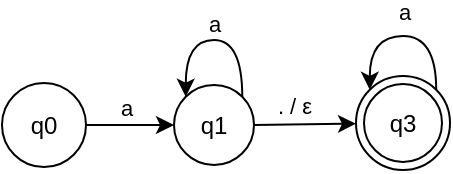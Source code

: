<mxfile version="24.3.1" type="github">
  <diagram name="Page-1" id="Z5FTGkGa2ShZTrfyx7nZ">
    <mxGraphModel dx="1434" dy="827" grid="0" gridSize="10" guides="1" tooltips="1" connect="1" arrows="1" fold="1" page="1" pageScale="1" pageWidth="1654" pageHeight="2336" math="0" shadow="0">
      <root>
        <mxCell id="0" />
        <mxCell id="1" parent="0" />
        <mxCell id="1SRfXrtsyIx2hCv3YblZ-1" value="q0" style="ellipse;whiteSpace=wrap;html=1;aspect=fixed;" vertex="1" parent="1">
          <mxGeometry x="610" y="249.5" width="42" height="42" as="geometry" />
        </mxCell>
        <mxCell id="1SRfXrtsyIx2hCv3YblZ-13" style="edgeStyle=orthogonalEdgeStyle;curved=1;rounded=0;orthogonalLoop=1;jettySize=auto;html=1;exitX=1;exitY=0;exitDx=0;exitDy=0;entryX=0;entryY=0;entryDx=0;entryDy=0;" edge="1" parent="1" source="1SRfXrtsyIx2hCv3YblZ-2" target="1SRfXrtsyIx2hCv3YblZ-2">
          <mxGeometry relative="1" as="geometry">
            <mxPoint x="712" y="156" as="targetPoint" />
            <Array as="points">
              <mxPoint x="730" y="228" />
              <mxPoint x="702" y="228" />
            </Array>
          </mxGeometry>
        </mxCell>
        <mxCell id="1SRfXrtsyIx2hCv3YblZ-17" value="a" style="edgeLabel;html=1;align=center;verticalAlign=middle;resizable=0;points=[];" vertex="1" connectable="0" parent="1SRfXrtsyIx2hCv3YblZ-13">
          <mxGeometry x="-0.062" y="-2" relative="1" as="geometry">
            <mxPoint x="-3" y="-6" as="offset" />
          </mxGeometry>
        </mxCell>
        <mxCell id="1SRfXrtsyIx2hCv3YblZ-14" style="rounded=0;orthogonalLoop=1;jettySize=auto;html=1;exitX=1;exitY=0.5;exitDx=0;exitDy=0;" edge="1" parent="1" source="1SRfXrtsyIx2hCv3YblZ-2" target="1SRfXrtsyIx2hCv3YblZ-6">
          <mxGeometry relative="1" as="geometry" />
        </mxCell>
        <mxCell id="1SRfXrtsyIx2hCv3YblZ-22" value=". / ε" style="edgeLabel;html=1;align=center;verticalAlign=middle;resizable=0;points=[];" vertex="1" connectable="0" parent="1SRfXrtsyIx2hCv3YblZ-14">
          <mxGeometry x="-0.059" relative="1" as="geometry">
            <mxPoint x="-4" y="-9" as="offset" />
          </mxGeometry>
        </mxCell>
        <mxCell id="1SRfXrtsyIx2hCv3YblZ-2" value="q1" style="ellipse;whiteSpace=wrap;html=1;aspect=fixed;" vertex="1" parent="1">
          <mxGeometry x="696" y="250.5" width="40" height="40" as="geometry" />
        </mxCell>
        <mxCell id="1SRfXrtsyIx2hCv3YblZ-6" value="q3" style="ellipse;shape=doubleEllipse;whiteSpace=wrap;html=1;aspect=fixed;" vertex="1" parent="1">
          <mxGeometry x="787" y="246" width="47" height="47" as="geometry" />
        </mxCell>
        <mxCell id="1SRfXrtsyIx2hCv3YblZ-7" value="" style="endArrow=classic;html=1;rounded=0;exitX=1;exitY=0.5;exitDx=0;exitDy=0;entryX=0;entryY=0.5;entryDx=0;entryDy=0;" edge="1" parent="1" source="1SRfXrtsyIx2hCv3YblZ-1" target="1SRfXrtsyIx2hCv3YblZ-2">
          <mxGeometry width="50" height="50" relative="1" as="geometry">
            <mxPoint x="703" y="450" as="sourcePoint" />
            <mxPoint x="753" y="400" as="targetPoint" />
          </mxGeometry>
        </mxCell>
        <mxCell id="1SRfXrtsyIx2hCv3YblZ-16" value="a" style="edgeLabel;html=1;align=center;verticalAlign=middle;resizable=0;points=[];" vertex="1" connectable="0" parent="1SRfXrtsyIx2hCv3YblZ-7">
          <mxGeometry x="0.04" relative="1" as="geometry">
            <mxPoint x="-3" y="-9" as="offset" />
          </mxGeometry>
        </mxCell>
        <mxCell id="1SRfXrtsyIx2hCv3YblZ-18" style="edgeStyle=orthogonalEdgeStyle;curved=1;rounded=0;orthogonalLoop=1;jettySize=auto;html=1;exitX=1;exitY=0;exitDx=0;exitDy=0;entryX=0;entryY=0;entryDx=0;entryDy=0;" edge="1" parent="1" source="1SRfXrtsyIx2hCv3YblZ-6" target="1SRfXrtsyIx2hCv3YblZ-6">
          <mxGeometry relative="1" as="geometry">
            <Array as="points">
              <mxPoint x="827" y="226" />
              <mxPoint x="794" y="226" />
            </Array>
          </mxGeometry>
        </mxCell>
        <mxCell id="1SRfXrtsyIx2hCv3YblZ-19" value="a" style="edgeLabel;html=1;align=center;verticalAlign=middle;resizable=0;points=[];" vertex="1" connectable="0" parent="1SRfXrtsyIx2hCv3YblZ-18">
          <mxGeometry x="-0.081" y="-2" relative="1" as="geometry">
            <mxPoint x="-3" y="-10" as="offset" />
          </mxGeometry>
        </mxCell>
      </root>
    </mxGraphModel>
  </diagram>
</mxfile>

